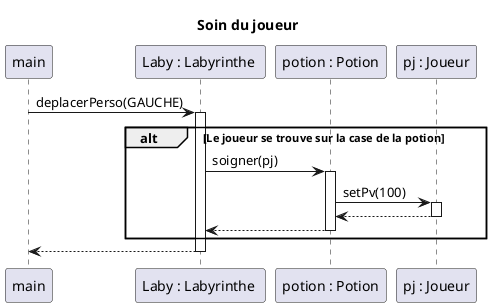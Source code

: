 @startuml
'https://plantuml.com/sequence-diagram

title Soin du joueur

participant "main" as M
participant "Laby : Labyrinthe " as L
participant "potion : Potion" as P
participant "pj : Joueur" as J

M -> L : deplacerPerso(GAUCHE)
activate L


alt Le joueur se trouve sur la case de la potion
L -> P : soigner(pj)
activate P
P -> J : setPv(100)
activate J
J --> P
deactivate J
P --> L
deactivate P
end

L --> M
deactivate L
@enduml